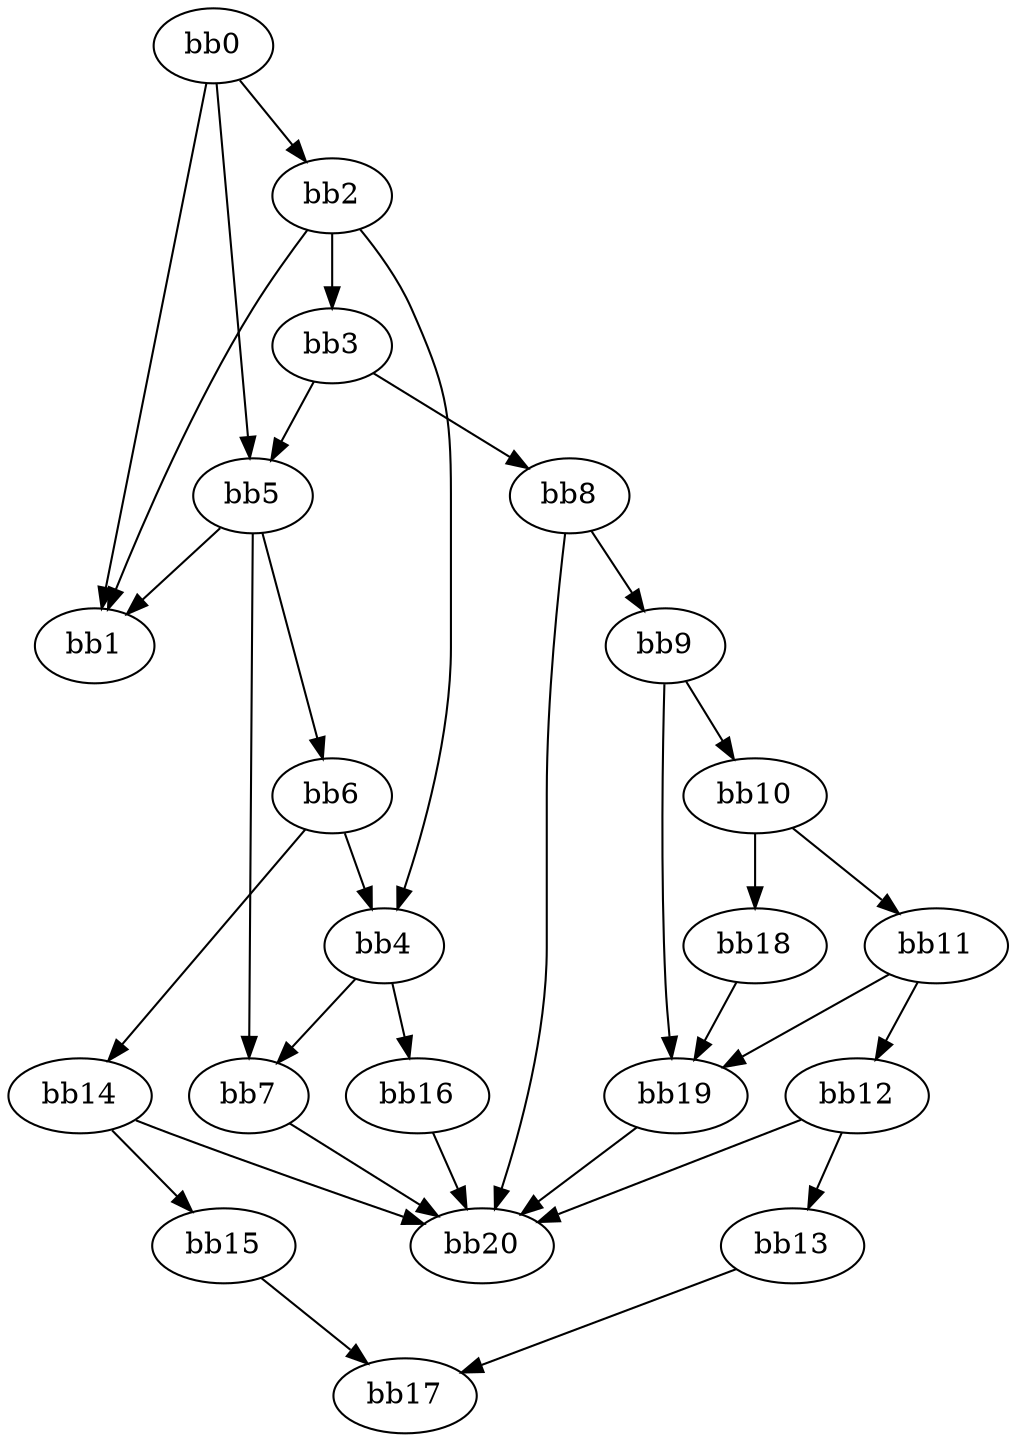 digraph {
    0 [ label = "bb0\l" ]
    1 [ label = "bb1\l" ]
    2 [ label = "bb2\l" ]
    3 [ label = "bb3\l" ]
    4 [ label = "bb4\l" ]
    5 [ label = "bb5\l" ]
    6 [ label = "bb6\l" ]
    7 [ label = "bb7\l" ]
    8 [ label = "bb8\l" ]
    9 [ label = "bb9\l" ]
    10 [ label = "bb10\l" ]
    11 [ label = "bb11\l" ]
    12 [ label = "bb12\l" ]
    13 [ label = "bb13\l" ]
    14 [ label = "bb14\l" ]
    15 [ label = "bb15\l" ]
    16 [ label = "bb16\l" ]
    17 [ label = "bb17\l" ]
    18 [ label = "bb18\l" ]
    19 [ label = "bb19\l" ]
    20 [ label = "bb20\l" ]
    0 -> 1 [ ]
    0 -> 2 [ ]
    0 -> 5 [ ]
    2 -> 1 [ ]
    2 -> 3 [ ]
    2 -> 4 [ ]
    3 -> 5 [ ]
    3 -> 8 [ ]
    4 -> 7 [ ]
    4 -> 16 [ ]
    5 -> 1 [ ]
    5 -> 6 [ ]
    5 -> 7 [ ]
    6 -> 4 [ ]
    6 -> 14 [ ]
    7 -> 20 [ ]
    8 -> 9 [ ]
    8 -> 20 [ ]
    9 -> 10 [ ]
    9 -> 19 [ ]
    10 -> 11 [ ]
    10 -> 18 [ ]
    11 -> 12 [ ]
    11 -> 19 [ ]
    12 -> 13 [ ]
    12 -> 20 [ ]
    13 -> 17 [ ]
    14 -> 15 [ ]
    14 -> 20 [ ]
    15 -> 17 [ ]
    16 -> 20 [ ]
    18 -> 19 [ ]
    19 -> 20 [ ]
}

